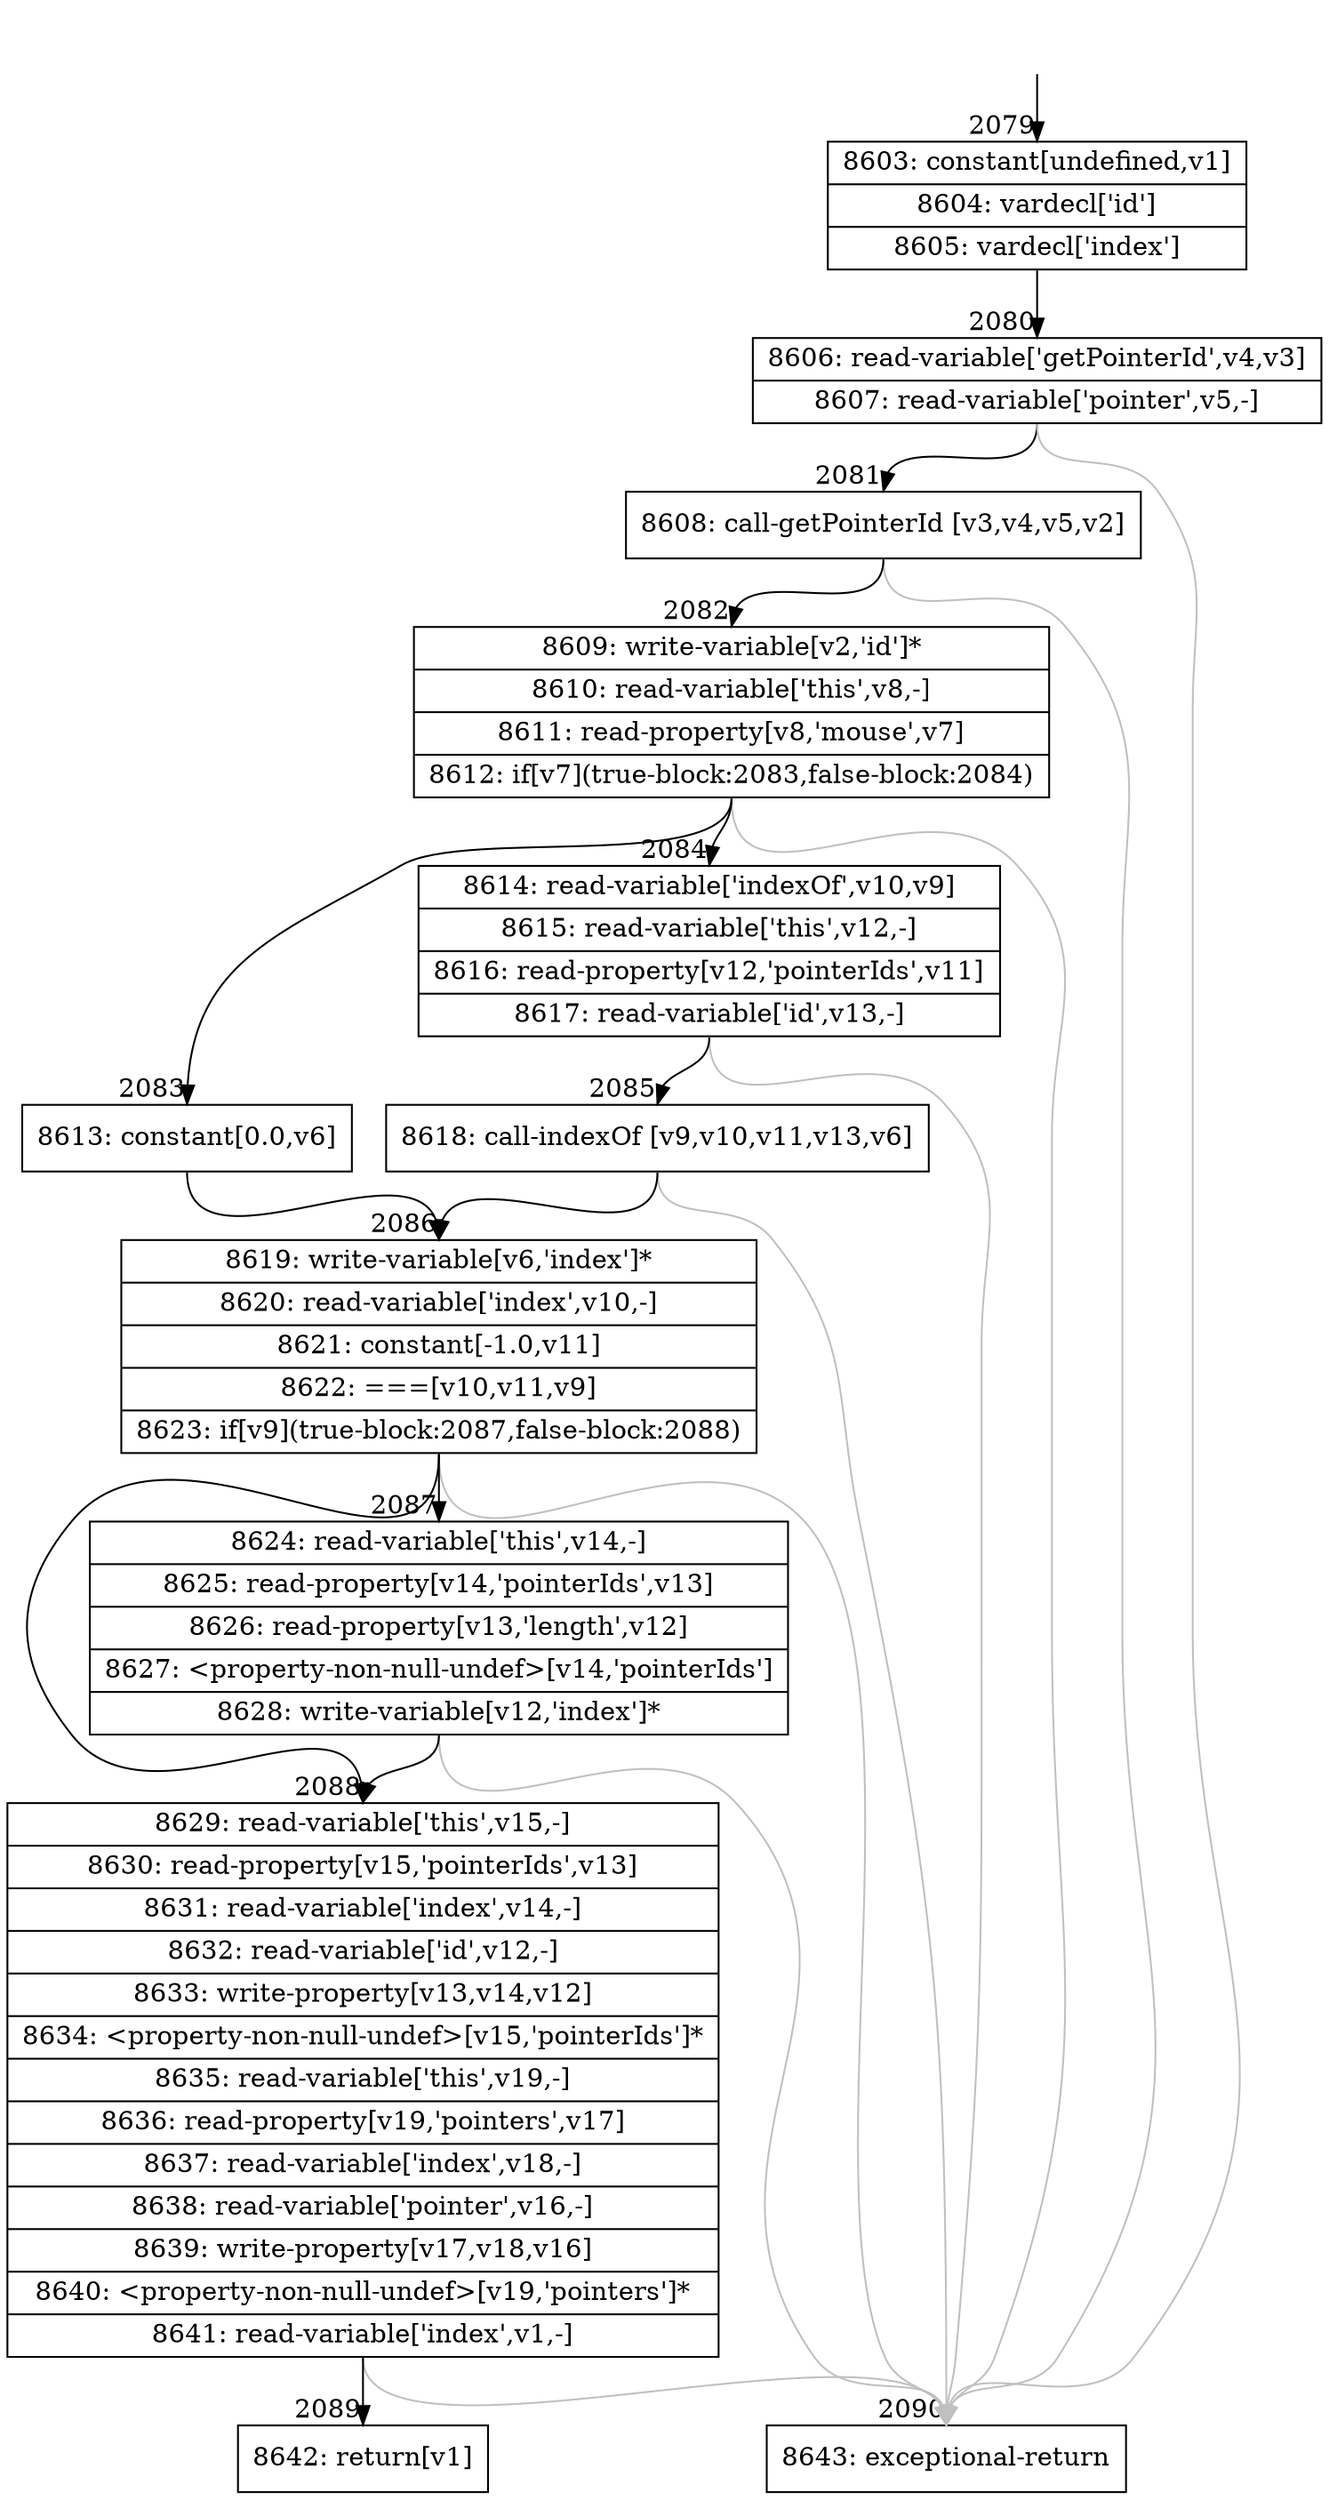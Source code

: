 digraph {
rankdir="TD"
BB_entry100[shape=none,label=""];
BB_entry100 -> BB2079 [tailport=s, headport=n, headlabel="    2079"]
BB2079 [shape=record label="{8603: constant[undefined,v1]|8604: vardecl['id']|8605: vardecl['index']}" ] 
BB2079 -> BB2080 [tailport=s, headport=n, headlabel="      2080"]
BB2080 [shape=record label="{8606: read-variable['getPointerId',v4,v3]|8607: read-variable['pointer',v5,-]}" ] 
BB2080 -> BB2081 [tailport=s, headport=n, headlabel="      2081"]
BB2080 -> BB2090 [tailport=s, headport=n, color=gray, headlabel="      2090"]
BB2081 [shape=record label="{8608: call-getPointerId [v3,v4,v5,v2]}" ] 
BB2081 -> BB2082 [tailport=s, headport=n, headlabel="      2082"]
BB2081 -> BB2090 [tailport=s, headport=n, color=gray]
BB2082 [shape=record label="{8609: write-variable[v2,'id']*|8610: read-variable['this',v8,-]|8611: read-property[v8,'mouse',v7]|8612: if[v7](true-block:2083,false-block:2084)}" ] 
BB2082 -> BB2083 [tailport=s, headport=n, headlabel="      2083"]
BB2082 -> BB2084 [tailport=s, headport=n, headlabel="      2084"]
BB2082 -> BB2090 [tailport=s, headport=n, color=gray]
BB2083 [shape=record label="{8613: constant[0.0,v6]}" ] 
BB2083 -> BB2086 [tailport=s, headport=n, headlabel="      2086"]
BB2084 [shape=record label="{8614: read-variable['indexOf',v10,v9]|8615: read-variable['this',v12,-]|8616: read-property[v12,'pointerIds',v11]|8617: read-variable['id',v13,-]}" ] 
BB2084 -> BB2085 [tailport=s, headport=n, headlabel="      2085"]
BB2084 -> BB2090 [tailport=s, headport=n, color=gray]
BB2085 [shape=record label="{8618: call-indexOf [v9,v10,v11,v13,v6]}" ] 
BB2085 -> BB2086 [tailport=s, headport=n]
BB2085 -> BB2090 [tailport=s, headport=n, color=gray]
BB2086 [shape=record label="{8619: write-variable[v6,'index']*|8620: read-variable['index',v10,-]|8621: constant[-1.0,v11]|8622: ===[v10,v11,v9]|8623: if[v9](true-block:2087,false-block:2088)}" ] 
BB2086 -> BB2087 [tailport=s, headport=n, headlabel="      2087"]
BB2086 -> BB2088 [tailport=s, headport=n, headlabel="      2088"]
BB2086 -> BB2090 [tailport=s, headport=n, color=gray]
BB2087 [shape=record label="{8624: read-variable['this',v14,-]|8625: read-property[v14,'pointerIds',v13]|8626: read-property[v13,'length',v12]|8627: \<property-non-null-undef\>[v14,'pointerIds']|8628: write-variable[v12,'index']*}" ] 
BB2087 -> BB2088 [tailport=s, headport=n]
BB2087 -> BB2090 [tailport=s, headport=n, color=gray]
BB2088 [shape=record label="{8629: read-variable['this',v15,-]|8630: read-property[v15,'pointerIds',v13]|8631: read-variable['index',v14,-]|8632: read-variable['id',v12,-]|8633: write-property[v13,v14,v12]|8634: \<property-non-null-undef\>[v15,'pointerIds']*|8635: read-variable['this',v19,-]|8636: read-property[v19,'pointers',v17]|8637: read-variable['index',v18,-]|8638: read-variable['pointer',v16,-]|8639: write-property[v17,v18,v16]|8640: \<property-non-null-undef\>[v19,'pointers']*|8641: read-variable['index',v1,-]}" ] 
BB2088 -> BB2089 [tailport=s, headport=n, headlabel="      2089"]
BB2088 -> BB2090 [tailport=s, headport=n, color=gray]
BB2089 [shape=record label="{8642: return[v1]}" ] 
BB2090 [shape=record label="{8643: exceptional-return}" ] 
//#$~ 2700
}
